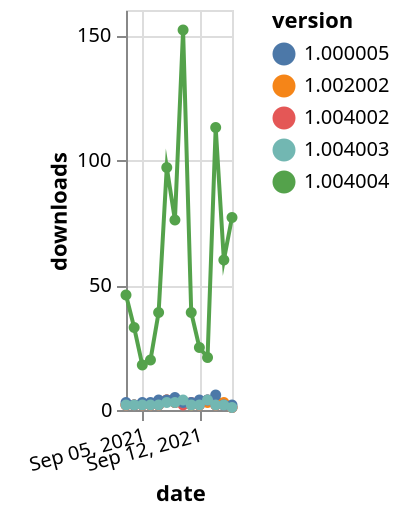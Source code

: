 {"$schema": "https://vega.github.io/schema/vega-lite/v5.json", "description": "A simple bar chart with embedded data.", "data": {"values": [{"date": "2021-09-03", "total": 5887, "delta": 2, "version": "1.002002"}, {"date": "2021-09-04", "total": 5889, "delta": 2, "version": "1.002002"}, {"date": "2021-09-05", "total": 5891, "delta": 2, "version": "1.002002"}, {"date": "2021-09-06", "total": 5893, "delta": 2, "version": "1.002002"}, {"date": "2021-09-07", "total": 5895, "delta": 2, "version": "1.002002"}, {"date": "2021-09-08", "total": 5899, "delta": 4, "version": "1.002002"}, {"date": "2021-09-09", "total": 5902, "delta": 3, "version": "1.002002"}, {"date": "2021-09-10", "total": 5905, "delta": 3, "version": "1.002002"}, {"date": "2021-09-11", "total": 5907, "delta": 2, "version": "1.002002"}, {"date": "2021-09-12", "total": 5909, "delta": 2, "version": "1.002002"}, {"date": "2021-09-13", "total": 5912, "delta": 3, "version": "1.002002"}, {"date": "2021-09-14", "total": 5914, "delta": 2, "version": "1.002002"}, {"date": "2021-09-15", "total": 5917, "delta": 3, "version": "1.002002"}, {"date": "2021-09-16", "total": 5918, "delta": 1, "version": "1.002002"}, {"date": "2021-09-03", "total": 4936, "delta": 2, "version": "1.004002"}, {"date": "2021-09-04", "total": 4938, "delta": 2, "version": "1.004002"}, {"date": "2021-09-05", "total": 4940, "delta": 2, "version": "1.004002"}, {"date": "2021-09-06", "total": 4942, "delta": 2, "version": "1.004002"}, {"date": "2021-09-07", "total": 4944, "delta": 2, "version": "1.004002"}, {"date": "2021-09-08", "total": 4948, "delta": 4, "version": "1.004002"}, {"date": "2021-09-09", "total": 4951, "delta": 3, "version": "1.004002"}, {"date": "2021-09-10", "total": 4953, "delta": 2, "version": "1.004002"}, {"date": "2021-09-11", "total": 4956, "delta": 3, "version": "1.004002"}, {"date": "2021-09-12", "total": 4958, "delta": 2, "version": "1.004002"}, {"date": "2021-09-13", "total": 4962, "delta": 4, "version": "1.004002"}, {"date": "2021-09-14", "total": 4964, "delta": 2, "version": "1.004002"}, {"date": "2021-09-15", "total": 4966, "delta": 2, "version": "1.004002"}, {"date": "2021-09-16", "total": 4967, "delta": 1, "version": "1.004002"}, {"date": "2021-09-03", "total": 16412, "delta": 3, "version": "1.000005"}, {"date": "2021-09-04", "total": 16414, "delta": 2, "version": "1.000005"}, {"date": "2021-09-05", "total": 16417, "delta": 3, "version": "1.000005"}, {"date": "2021-09-06", "total": 16420, "delta": 3, "version": "1.000005"}, {"date": "2021-09-07", "total": 16424, "delta": 4, "version": "1.000005"}, {"date": "2021-09-08", "total": 16428, "delta": 4, "version": "1.000005"}, {"date": "2021-09-09", "total": 16433, "delta": 5, "version": "1.000005"}, {"date": "2021-09-10", "total": 16436, "delta": 3, "version": "1.000005"}, {"date": "2021-09-11", "total": 16439, "delta": 3, "version": "1.000005"}, {"date": "2021-09-12", "total": 16443, "delta": 4, "version": "1.000005"}, {"date": "2021-09-13", "total": 16447, "delta": 4, "version": "1.000005"}, {"date": "2021-09-14", "total": 16453, "delta": 6, "version": "1.000005"}, {"date": "2021-09-15", "total": 16455, "delta": 2, "version": "1.000005"}, {"date": "2021-09-16", "total": 16457, "delta": 2, "version": "1.000005"}, {"date": "2021-09-03", "total": 2285, "delta": 2, "version": "1.004003"}, {"date": "2021-09-04", "total": 2287, "delta": 2, "version": "1.004003"}, {"date": "2021-09-05", "total": 2289, "delta": 2, "version": "1.004003"}, {"date": "2021-09-06", "total": 2291, "delta": 2, "version": "1.004003"}, {"date": "2021-09-07", "total": 2293, "delta": 2, "version": "1.004003"}, {"date": "2021-09-08", "total": 2296, "delta": 3, "version": "1.004003"}, {"date": "2021-09-09", "total": 2299, "delta": 3, "version": "1.004003"}, {"date": "2021-09-10", "total": 2303, "delta": 4, "version": "1.004003"}, {"date": "2021-09-11", "total": 2305, "delta": 2, "version": "1.004003"}, {"date": "2021-09-12", "total": 2307, "delta": 2, "version": "1.004003"}, {"date": "2021-09-13", "total": 2311, "delta": 4, "version": "1.004003"}, {"date": "2021-09-14", "total": 2313, "delta": 2, "version": "1.004003"}, {"date": "2021-09-15", "total": 2315, "delta": 2, "version": "1.004003"}, {"date": "2021-09-16", "total": 2316, "delta": 1, "version": "1.004003"}, {"date": "2021-09-03", "total": 58968, "delta": 46, "version": "1.004004"}, {"date": "2021-09-04", "total": 59001, "delta": 33, "version": "1.004004"}, {"date": "2021-09-05", "total": 59019, "delta": 18, "version": "1.004004"}, {"date": "2021-09-06", "total": 59039, "delta": 20, "version": "1.004004"}, {"date": "2021-09-07", "total": 59078, "delta": 39, "version": "1.004004"}, {"date": "2021-09-08", "total": 59175, "delta": 97, "version": "1.004004"}, {"date": "2021-09-09", "total": 59251, "delta": 76, "version": "1.004004"}, {"date": "2021-09-10", "total": 59403, "delta": 152, "version": "1.004004"}, {"date": "2021-09-11", "total": 59442, "delta": 39, "version": "1.004004"}, {"date": "2021-09-12", "total": 59467, "delta": 25, "version": "1.004004"}, {"date": "2021-09-13", "total": 59488, "delta": 21, "version": "1.004004"}, {"date": "2021-09-14", "total": 59601, "delta": 113, "version": "1.004004"}, {"date": "2021-09-15", "total": 59661, "delta": 60, "version": "1.004004"}, {"date": "2021-09-16", "total": 59738, "delta": 77, "version": "1.004004"}]}, "width": "container", "mark": {"type": "line", "point": {"filled": true}}, "encoding": {"x": {"field": "date", "type": "temporal", "timeUnit": "yearmonthdate", "title": "date", "axis": {"labelAngle": -15}}, "y": {"field": "delta", "type": "quantitative", "title": "downloads"}, "color": {"field": "version", "type": "nominal"}, "tooltip": {"field": "delta"}}}